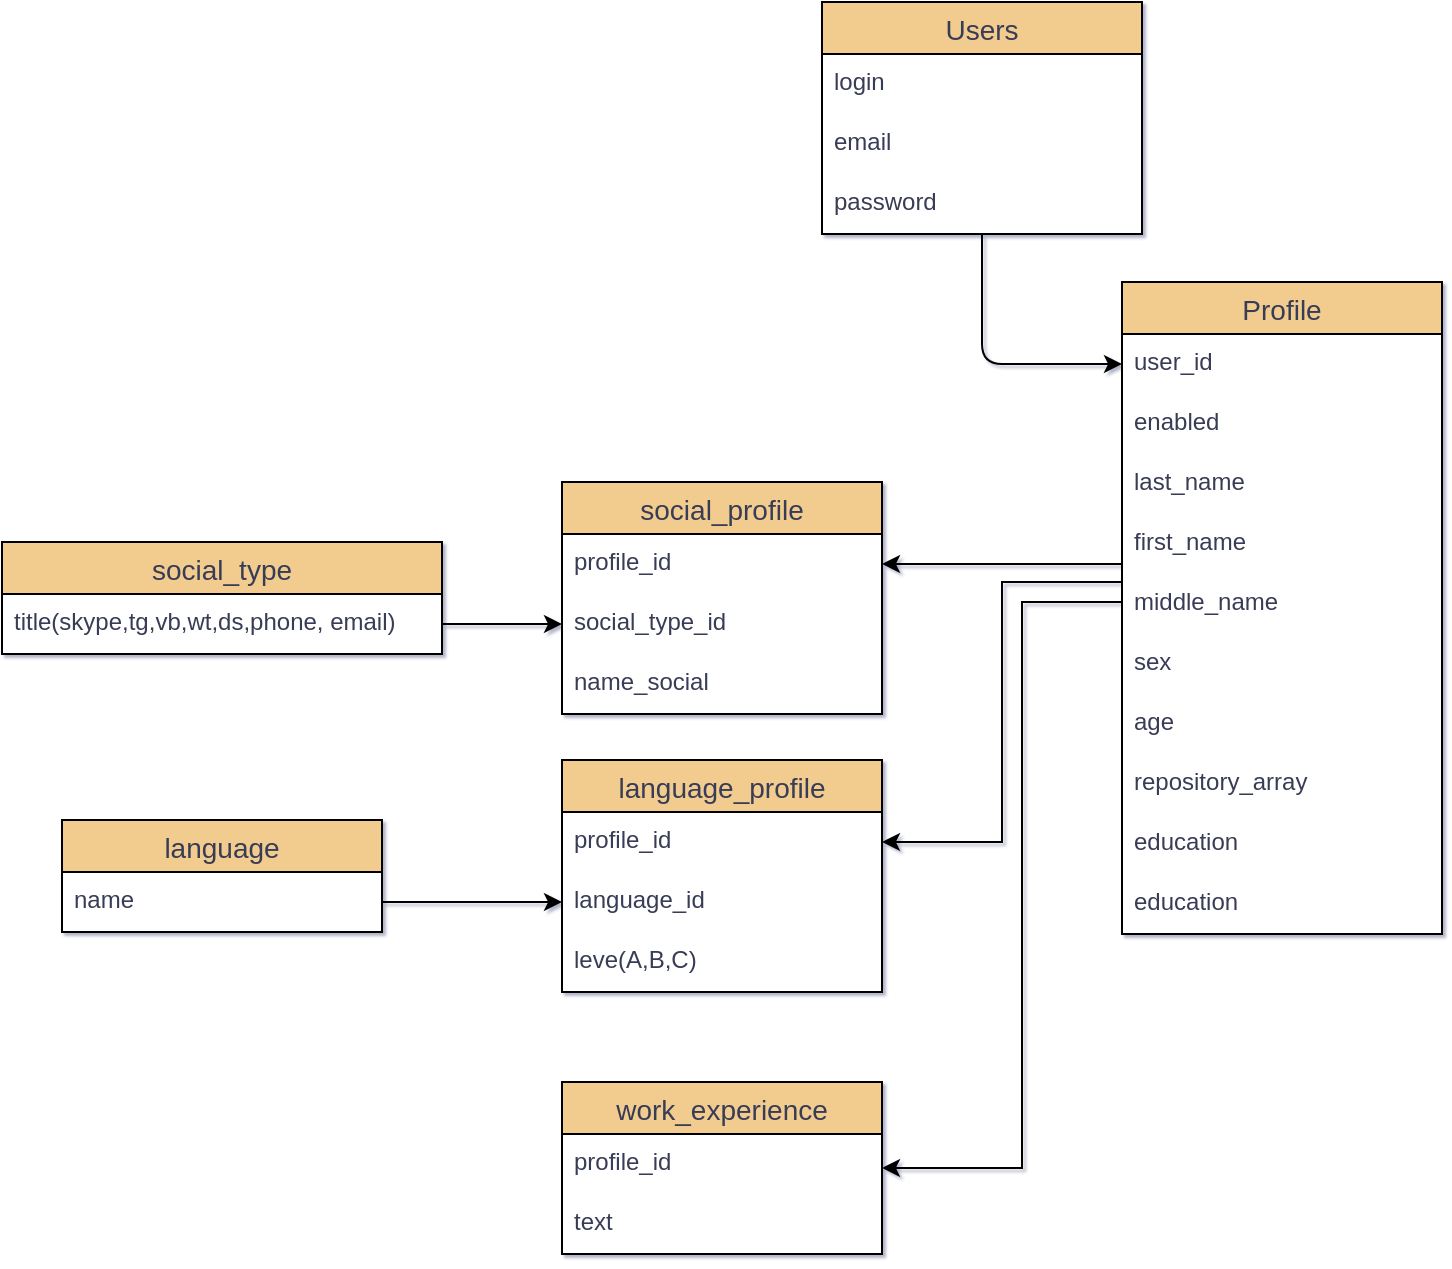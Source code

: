 <mxfile version="15.5.5" type="github">
  <diagram name="Page-1" id="5d7acffa-a066-3a61-03fe-96351882024d">
    <mxGraphModel dx="3073" dy="1852" grid="1" gridSize="10" guides="1" tooltips="1" connect="1" arrows="1" fold="1" page="1" pageScale="1" pageWidth="1400" pageHeight="850" background="#ffffff" math="0" shadow="1">
      <root>
        <mxCell id="0" />
        <mxCell id="1" parent="0" />
        <mxCell id="LsqxkJi_DQNnIr9VJlCt-21" style="edgeStyle=orthogonalEdgeStyle;curved=0;rounded=1;sketch=0;orthogonalLoop=1;jettySize=auto;html=1;shadow=0;fontColor=#393C56;strokeColor=default;fillColor=#F2CC8F;" parent="1" source="LsqxkJi_DQNnIr9VJlCt-1" target="LsqxkJi_DQNnIr9VJlCt-6" edge="1">
          <mxGeometry relative="1" as="geometry" />
        </mxCell>
        <mxCell id="LsqxkJi_DQNnIr9VJlCt-1" value="Users" style="swimlane;fontStyle=0;childLayout=stackLayout;horizontal=1;startSize=26;horizontalStack=0;resizeParent=1;resizeParentMax=0;resizeLast=0;collapsible=1;marginBottom=0;align=center;fontSize=14;rounded=0;shadow=0;sketch=0;fontColor=#393C56;strokeColor=default;fillColor=#F2CC8F;swimlaneFillColor=default;" parent="1" vertex="1">
          <mxGeometry x="40" y="-40" width="160" height="116" as="geometry" />
        </mxCell>
        <mxCell id="LsqxkJi_DQNnIr9VJlCt-2" value="login" style="text;strokeColor=none;fillColor=none;spacingLeft=4;spacingRight=4;overflow=hidden;rotatable=0;points=[[0,0.5],[1,0.5]];portConstraint=eastwest;fontSize=12;rounded=0;shadow=0;sketch=0;fontColor=#393C56;" parent="LsqxkJi_DQNnIr9VJlCt-1" vertex="1">
          <mxGeometry y="26" width="160" height="30" as="geometry" />
        </mxCell>
        <mxCell id="LsqxkJi_DQNnIr9VJlCt-3" value="email" style="text;strokeColor=none;fillColor=none;spacingLeft=4;spacingRight=4;overflow=hidden;rotatable=0;points=[[0,0.5],[1,0.5]];portConstraint=eastwest;fontSize=12;rounded=0;shadow=0;sketch=0;fontColor=#393C56;" parent="LsqxkJi_DQNnIr9VJlCt-1" vertex="1">
          <mxGeometry y="56" width="160" height="30" as="geometry" />
        </mxCell>
        <mxCell id="LsqxkJi_DQNnIr9VJlCt-4" value="password" style="text;strokeColor=none;fillColor=none;spacingLeft=4;spacingRight=4;overflow=hidden;rotatable=0;points=[[0,0.5],[1,0.5]];portConstraint=eastwest;fontSize=12;rounded=0;shadow=0;sketch=0;fontColor=#393C56;" parent="LsqxkJi_DQNnIr9VJlCt-1" vertex="1">
          <mxGeometry y="86" width="160" height="30" as="geometry" />
        </mxCell>
        <mxCell id="bWky5iPX8QZx_0GdieIj-26" style="edgeStyle=orthogonalEdgeStyle;rounded=0;orthogonalLoop=1;jettySize=auto;html=1;entryX=1;entryY=0.5;entryDx=0;entryDy=0;" edge="1" parent="1" source="LsqxkJi_DQNnIr9VJlCt-5" target="bWky5iPX8QZx_0GdieIj-9">
          <mxGeometry relative="1" as="geometry">
            <Array as="points">
              <mxPoint x="160" y="241" />
              <mxPoint x="160" y="241" />
            </Array>
          </mxGeometry>
        </mxCell>
        <mxCell id="bWky5iPX8QZx_0GdieIj-32" style="edgeStyle=orthogonalEdgeStyle;rounded=0;orthogonalLoop=1;jettySize=auto;html=1;entryX=1;entryY=0.5;entryDx=0;entryDy=0;" edge="1" parent="1" source="LsqxkJi_DQNnIr9VJlCt-5" target="bWky5iPX8QZx_0GdieIj-31">
          <mxGeometry relative="1" as="geometry">
            <Array as="points">
              <mxPoint x="130" y="250" />
              <mxPoint x="130" y="380" />
            </Array>
          </mxGeometry>
        </mxCell>
        <mxCell id="bWky5iPX8QZx_0GdieIj-34" style="edgeStyle=orthogonalEdgeStyle;rounded=0;orthogonalLoop=1;jettySize=auto;html=1;entryX=1;entryY=0.5;entryDx=0;entryDy=0;" edge="1" parent="1" source="LsqxkJi_DQNnIr9VJlCt-5" target="bWky5iPX8QZx_0GdieIj-28">
          <mxGeometry relative="1" as="geometry">
            <Array as="points">
              <mxPoint x="140" y="260" />
              <mxPoint x="140" y="543" />
            </Array>
          </mxGeometry>
        </mxCell>
        <mxCell id="LsqxkJi_DQNnIr9VJlCt-5" value="Profile" style="swimlane;fontStyle=0;childLayout=stackLayout;horizontal=1;startSize=26;horizontalStack=0;resizeParent=1;resizeParentMax=0;resizeLast=0;collapsible=1;marginBottom=0;align=center;fontSize=14;rounded=0;shadow=0;sketch=0;fontColor=#393C56;strokeColor=default;fillColor=#F2CC8F;swimlaneFillColor=default;" parent="1" vertex="1">
          <mxGeometry x="190" y="100" width="160" height="326" as="geometry" />
        </mxCell>
        <mxCell id="LsqxkJi_DQNnIr9VJlCt-6" value="user_id" style="text;strokeColor=none;fillColor=none;spacingLeft=4;spacingRight=4;overflow=hidden;rotatable=0;points=[[0,0.5],[1,0.5]];portConstraint=eastwest;fontSize=12;rounded=0;shadow=0;sketch=0;fontColor=#393C56;" parent="LsqxkJi_DQNnIr9VJlCt-5" vertex="1">
          <mxGeometry y="26" width="160" height="30" as="geometry" />
        </mxCell>
        <mxCell id="bWky5iPX8QZx_0GdieIj-35" value="enabled" style="text;strokeColor=none;fillColor=none;spacingLeft=4;spacingRight=4;overflow=hidden;rotatable=0;points=[[0,0.5],[1,0.5]];portConstraint=eastwest;fontSize=12;rounded=0;shadow=0;sketch=0;fontColor=#393C56;" vertex="1" parent="LsqxkJi_DQNnIr9VJlCt-5">
          <mxGeometry y="56" width="160" height="30" as="geometry" />
        </mxCell>
        <mxCell id="LsqxkJi_DQNnIr9VJlCt-7" value="last_name" style="text;strokeColor=none;fillColor=none;spacingLeft=4;spacingRight=4;overflow=hidden;rotatable=0;points=[[0,0.5],[1,0.5]];portConstraint=eastwest;fontSize=12;rounded=0;shadow=0;sketch=0;fontColor=#393C56;" parent="LsqxkJi_DQNnIr9VJlCt-5" vertex="1">
          <mxGeometry y="86" width="160" height="30" as="geometry" />
        </mxCell>
        <mxCell id="LsqxkJi_DQNnIr9VJlCt-8" value="first_name" style="text;strokeColor=none;fillColor=none;spacingLeft=4;spacingRight=4;overflow=hidden;rotatable=0;points=[[0,0.5],[1,0.5]];portConstraint=eastwest;fontSize=12;rounded=0;shadow=0;sketch=0;fontColor=#393C56;" parent="LsqxkJi_DQNnIr9VJlCt-5" vertex="1">
          <mxGeometry y="116" width="160" height="30" as="geometry" />
        </mxCell>
        <mxCell id="LsqxkJi_DQNnIr9VJlCt-22" value="middle_name" style="text;strokeColor=none;fillColor=none;spacingLeft=4;spacingRight=4;overflow=hidden;rotatable=0;points=[[0,0.5],[1,0.5]];portConstraint=eastwest;fontSize=12;rounded=0;shadow=0;sketch=0;fontColor=#393C56;" parent="LsqxkJi_DQNnIr9VJlCt-5" vertex="1">
          <mxGeometry y="146" width="160" height="30" as="geometry" />
        </mxCell>
        <mxCell id="LsqxkJi_DQNnIr9VJlCt-23" value="sex" style="text;strokeColor=none;fillColor=none;spacingLeft=4;spacingRight=4;overflow=hidden;rotatable=0;points=[[0,0.5],[1,0.5]];portConstraint=eastwest;fontSize=12;rounded=0;shadow=0;sketch=0;fontColor=#393C56;" parent="LsqxkJi_DQNnIr9VJlCt-5" vertex="1">
          <mxGeometry y="176" width="160" height="30" as="geometry" />
        </mxCell>
        <mxCell id="LsqxkJi_DQNnIr9VJlCt-24" value="age" style="text;strokeColor=none;fillColor=none;spacingLeft=4;spacingRight=4;overflow=hidden;rotatable=0;points=[[0,0.5],[1,0.5]];portConstraint=eastwest;fontSize=12;rounded=0;shadow=0;sketch=0;fontColor=#393C56;" parent="LsqxkJi_DQNnIr9VJlCt-5" vertex="1">
          <mxGeometry y="206" width="160" height="30" as="geometry" />
        </mxCell>
        <mxCell id="LsqxkJi_DQNnIr9VJlCt-33" value="repository_array" style="text;strokeColor=none;fillColor=none;spacingLeft=4;spacingRight=4;overflow=hidden;rotatable=0;points=[[0,0.5],[1,0.5]];portConstraint=eastwest;fontSize=12;rounded=0;shadow=0;sketch=0;fontColor=#393C56;" parent="LsqxkJi_DQNnIr9VJlCt-5" vertex="1">
          <mxGeometry y="236" width="160" height="30" as="geometry" />
        </mxCell>
        <mxCell id="bWky5iPX8QZx_0GdieIj-15" value="education" style="text;strokeColor=none;fillColor=none;spacingLeft=4;spacingRight=4;overflow=hidden;rotatable=0;points=[[0,0.5],[1,0.5]];portConstraint=eastwest;fontSize=12;rounded=0;shadow=0;sketch=0;fontColor=#393C56;" vertex="1" parent="LsqxkJi_DQNnIr9VJlCt-5">
          <mxGeometry y="266" width="160" height="30" as="geometry" />
        </mxCell>
        <mxCell id="bWky5iPX8QZx_0GdieIj-16" value="education" style="text;strokeColor=none;fillColor=none;spacingLeft=4;spacingRight=4;overflow=hidden;rotatable=0;points=[[0,0.5],[1,0.5]];portConstraint=eastwest;fontSize=12;rounded=0;shadow=0;sketch=0;fontColor=#393C56;" vertex="1" parent="LsqxkJi_DQNnIr9VJlCt-5">
          <mxGeometry y="296" width="160" height="30" as="geometry" />
        </mxCell>
        <mxCell id="bWky5iPX8QZx_0GdieIj-1" value="social_type" style="swimlane;fontStyle=0;childLayout=stackLayout;horizontal=1;startSize=26;horizontalStack=0;resizeParent=1;resizeParentMax=0;resizeLast=0;collapsible=1;marginBottom=0;align=center;fontSize=14;rounded=0;shadow=0;sketch=0;fontColor=#393C56;strokeColor=default;fillColor=#F2CC8F;swimlaneFillColor=default;" vertex="1" parent="1">
          <mxGeometry x="-370" y="230" width="220" height="56" as="geometry" />
        </mxCell>
        <mxCell id="bWky5iPX8QZx_0GdieIj-3" value="title(skype,tg,vb,wt,ds,phone, email)" style="text;strokeColor=none;fillColor=none;spacingLeft=4;spacingRight=4;overflow=hidden;rotatable=0;points=[[0,0.5],[1,0.5]];portConstraint=eastwest;fontSize=12;rounded=0;shadow=0;sketch=0;fontColor=#393C56;" vertex="1" parent="bWky5iPX8QZx_0GdieIj-1">
          <mxGeometry y="26" width="220" height="30" as="geometry" />
        </mxCell>
        <mxCell id="bWky5iPX8QZx_0GdieIj-5" value="social_profile" style="swimlane;fontStyle=0;childLayout=stackLayout;horizontal=1;startSize=26;horizontalStack=0;resizeParent=1;resizeParentMax=0;resizeLast=0;collapsible=1;marginBottom=0;align=center;fontSize=14;rounded=0;shadow=0;sketch=0;fontColor=#393C56;strokeColor=default;fillColor=#F2CC8F;swimlaneFillColor=default;" vertex="1" parent="1">
          <mxGeometry x="-90" y="200" width="160" height="116" as="geometry" />
        </mxCell>
        <mxCell id="bWky5iPX8QZx_0GdieIj-9" value="profile_id" style="text;strokeColor=none;fillColor=none;spacingLeft=4;spacingRight=4;overflow=hidden;rotatable=0;points=[[0,0.5],[1,0.5]];portConstraint=eastwest;fontSize=12;rounded=0;shadow=0;sketch=0;fontColor=#393C56;" vertex="1" parent="bWky5iPX8QZx_0GdieIj-5">
          <mxGeometry y="26" width="160" height="30" as="geometry" />
        </mxCell>
        <mxCell id="bWky5iPX8QZx_0GdieIj-6" value="social_type_id" style="text;strokeColor=none;fillColor=none;spacingLeft=4;spacingRight=4;overflow=hidden;rotatable=0;points=[[0,0.5],[1,0.5]];portConstraint=eastwest;fontSize=12;rounded=0;shadow=0;sketch=0;fontColor=#393C56;" vertex="1" parent="bWky5iPX8QZx_0GdieIj-5">
          <mxGeometry y="56" width="160" height="30" as="geometry" />
        </mxCell>
        <mxCell id="bWky5iPX8QZx_0GdieIj-7" value="name_social" style="text;strokeColor=none;fillColor=none;spacingLeft=4;spacingRight=4;overflow=hidden;rotatable=0;points=[[0,0.5],[1,0.5]];portConstraint=eastwest;fontSize=12;rounded=0;shadow=0;sketch=0;fontColor=#393C56;" vertex="1" parent="bWky5iPX8QZx_0GdieIj-5">
          <mxGeometry y="86" width="160" height="30" as="geometry" />
        </mxCell>
        <mxCell id="bWky5iPX8QZx_0GdieIj-8" style="edgeStyle=orthogonalEdgeStyle;rounded=0;orthogonalLoop=1;jettySize=auto;html=1;exitX=1;exitY=0.5;exitDx=0;exitDy=0;" edge="1" parent="1" source="bWky5iPX8QZx_0GdieIj-3" target="bWky5iPX8QZx_0GdieIj-6">
          <mxGeometry relative="1" as="geometry" />
        </mxCell>
        <mxCell id="bWky5iPX8QZx_0GdieIj-17" value="language" style="swimlane;fontStyle=0;childLayout=stackLayout;horizontal=1;startSize=26;horizontalStack=0;resizeParent=1;resizeParentMax=0;resizeLast=0;collapsible=1;marginBottom=0;align=center;fontSize=14;rounded=0;shadow=0;sketch=0;fontColor=#393C56;strokeColor=default;fillColor=#F2CC8F;swimlaneFillColor=default;" vertex="1" parent="1">
          <mxGeometry x="-340" y="369" width="160" height="56" as="geometry" />
        </mxCell>
        <mxCell id="bWky5iPX8QZx_0GdieIj-18" value="name" style="text;strokeColor=none;fillColor=none;spacingLeft=4;spacingRight=4;overflow=hidden;rotatable=0;points=[[0,0.5],[1,0.5]];portConstraint=eastwest;fontSize=12;rounded=0;shadow=0;sketch=0;fontColor=#393C56;" vertex="1" parent="bWky5iPX8QZx_0GdieIj-17">
          <mxGeometry y="26" width="160" height="30" as="geometry" />
        </mxCell>
        <mxCell id="bWky5iPX8QZx_0GdieIj-21" value="language_profile" style="swimlane;fontStyle=0;childLayout=stackLayout;horizontal=1;startSize=26;horizontalStack=0;resizeParent=1;resizeParentMax=0;resizeLast=0;collapsible=1;marginBottom=0;align=center;fontSize=14;rounded=0;shadow=0;sketch=0;fontColor=#393C56;strokeColor=default;fillColor=#F2CC8F;swimlaneFillColor=default;" vertex="1" parent="1">
          <mxGeometry x="-90" y="339" width="160" height="116" as="geometry" />
        </mxCell>
        <mxCell id="bWky5iPX8QZx_0GdieIj-31" value="profile_id" style="text;strokeColor=none;fillColor=none;spacingLeft=4;spacingRight=4;overflow=hidden;rotatable=0;points=[[0,0.5],[1,0.5]];portConstraint=eastwest;fontSize=12;rounded=0;shadow=0;sketch=0;fontColor=#393C56;" vertex="1" parent="bWky5iPX8QZx_0GdieIj-21">
          <mxGeometry y="26" width="160" height="30" as="geometry" />
        </mxCell>
        <mxCell id="bWky5iPX8QZx_0GdieIj-22" value="language_id" style="text;strokeColor=none;fillColor=none;spacingLeft=4;spacingRight=4;overflow=hidden;rotatable=0;points=[[0,0.5],[1,0.5]];portConstraint=eastwest;fontSize=12;rounded=0;shadow=0;sketch=0;fontColor=#393C56;" vertex="1" parent="bWky5iPX8QZx_0GdieIj-21">
          <mxGeometry y="56" width="160" height="30" as="geometry" />
        </mxCell>
        <mxCell id="bWky5iPX8QZx_0GdieIj-24" value="leve(A,B,C)" style="text;strokeColor=none;fillColor=none;spacingLeft=4;spacingRight=4;overflow=hidden;rotatable=0;points=[[0,0.5],[1,0.5]];portConstraint=eastwest;fontSize=12;rounded=0;shadow=0;sketch=0;fontColor=#393C56;" vertex="1" parent="bWky5iPX8QZx_0GdieIj-21">
          <mxGeometry y="86" width="160" height="30" as="geometry" />
        </mxCell>
        <mxCell id="bWky5iPX8QZx_0GdieIj-23" style="edgeStyle=orthogonalEdgeStyle;rounded=0;orthogonalLoop=1;jettySize=auto;html=1;exitX=1;exitY=0.5;exitDx=0;exitDy=0;" edge="1" parent="1" source="bWky5iPX8QZx_0GdieIj-18" target="bWky5iPX8QZx_0GdieIj-22">
          <mxGeometry relative="1" as="geometry" />
        </mxCell>
        <mxCell id="bWky5iPX8QZx_0GdieIj-28" value="work_experience" style="swimlane;fontStyle=0;childLayout=stackLayout;horizontal=1;startSize=26;horizontalStack=0;resizeParent=1;resizeParentMax=0;resizeLast=0;collapsible=1;marginBottom=0;align=center;fontSize=14;rounded=0;shadow=0;sketch=0;fontColor=#393C56;strokeColor=default;fillColor=#F2CC8F;swimlaneFillColor=default;" vertex="1" parent="1">
          <mxGeometry x="-90" y="500" width="160" height="86" as="geometry" />
        </mxCell>
        <mxCell id="bWky5iPX8QZx_0GdieIj-33" value="profile_id" style="text;strokeColor=none;fillColor=none;spacingLeft=4;spacingRight=4;overflow=hidden;rotatable=0;points=[[0,0.5],[1,0.5]];portConstraint=eastwest;fontSize=12;rounded=0;shadow=0;sketch=0;fontColor=#393C56;" vertex="1" parent="bWky5iPX8QZx_0GdieIj-28">
          <mxGeometry y="26" width="160" height="30" as="geometry" />
        </mxCell>
        <mxCell id="bWky5iPX8QZx_0GdieIj-29" value="text" style="text;strokeColor=none;fillColor=none;spacingLeft=4;spacingRight=4;overflow=hidden;rotatable=0;points=[[0,0.5],[1,0.5]];portConstraint=eastwest;fontSize=12;rounded=0;shadow=0;sketch=0;fontColor=#393C56;" vertex="1" parent="bWky5iPX8QZx_0GdieIj-28">
          <mxGeometry y="56" width="160" height="30" as="geometry" />
        </mxCell>
      </root>
    </mxGraphModel>
  </diagram>
</mxfile>
